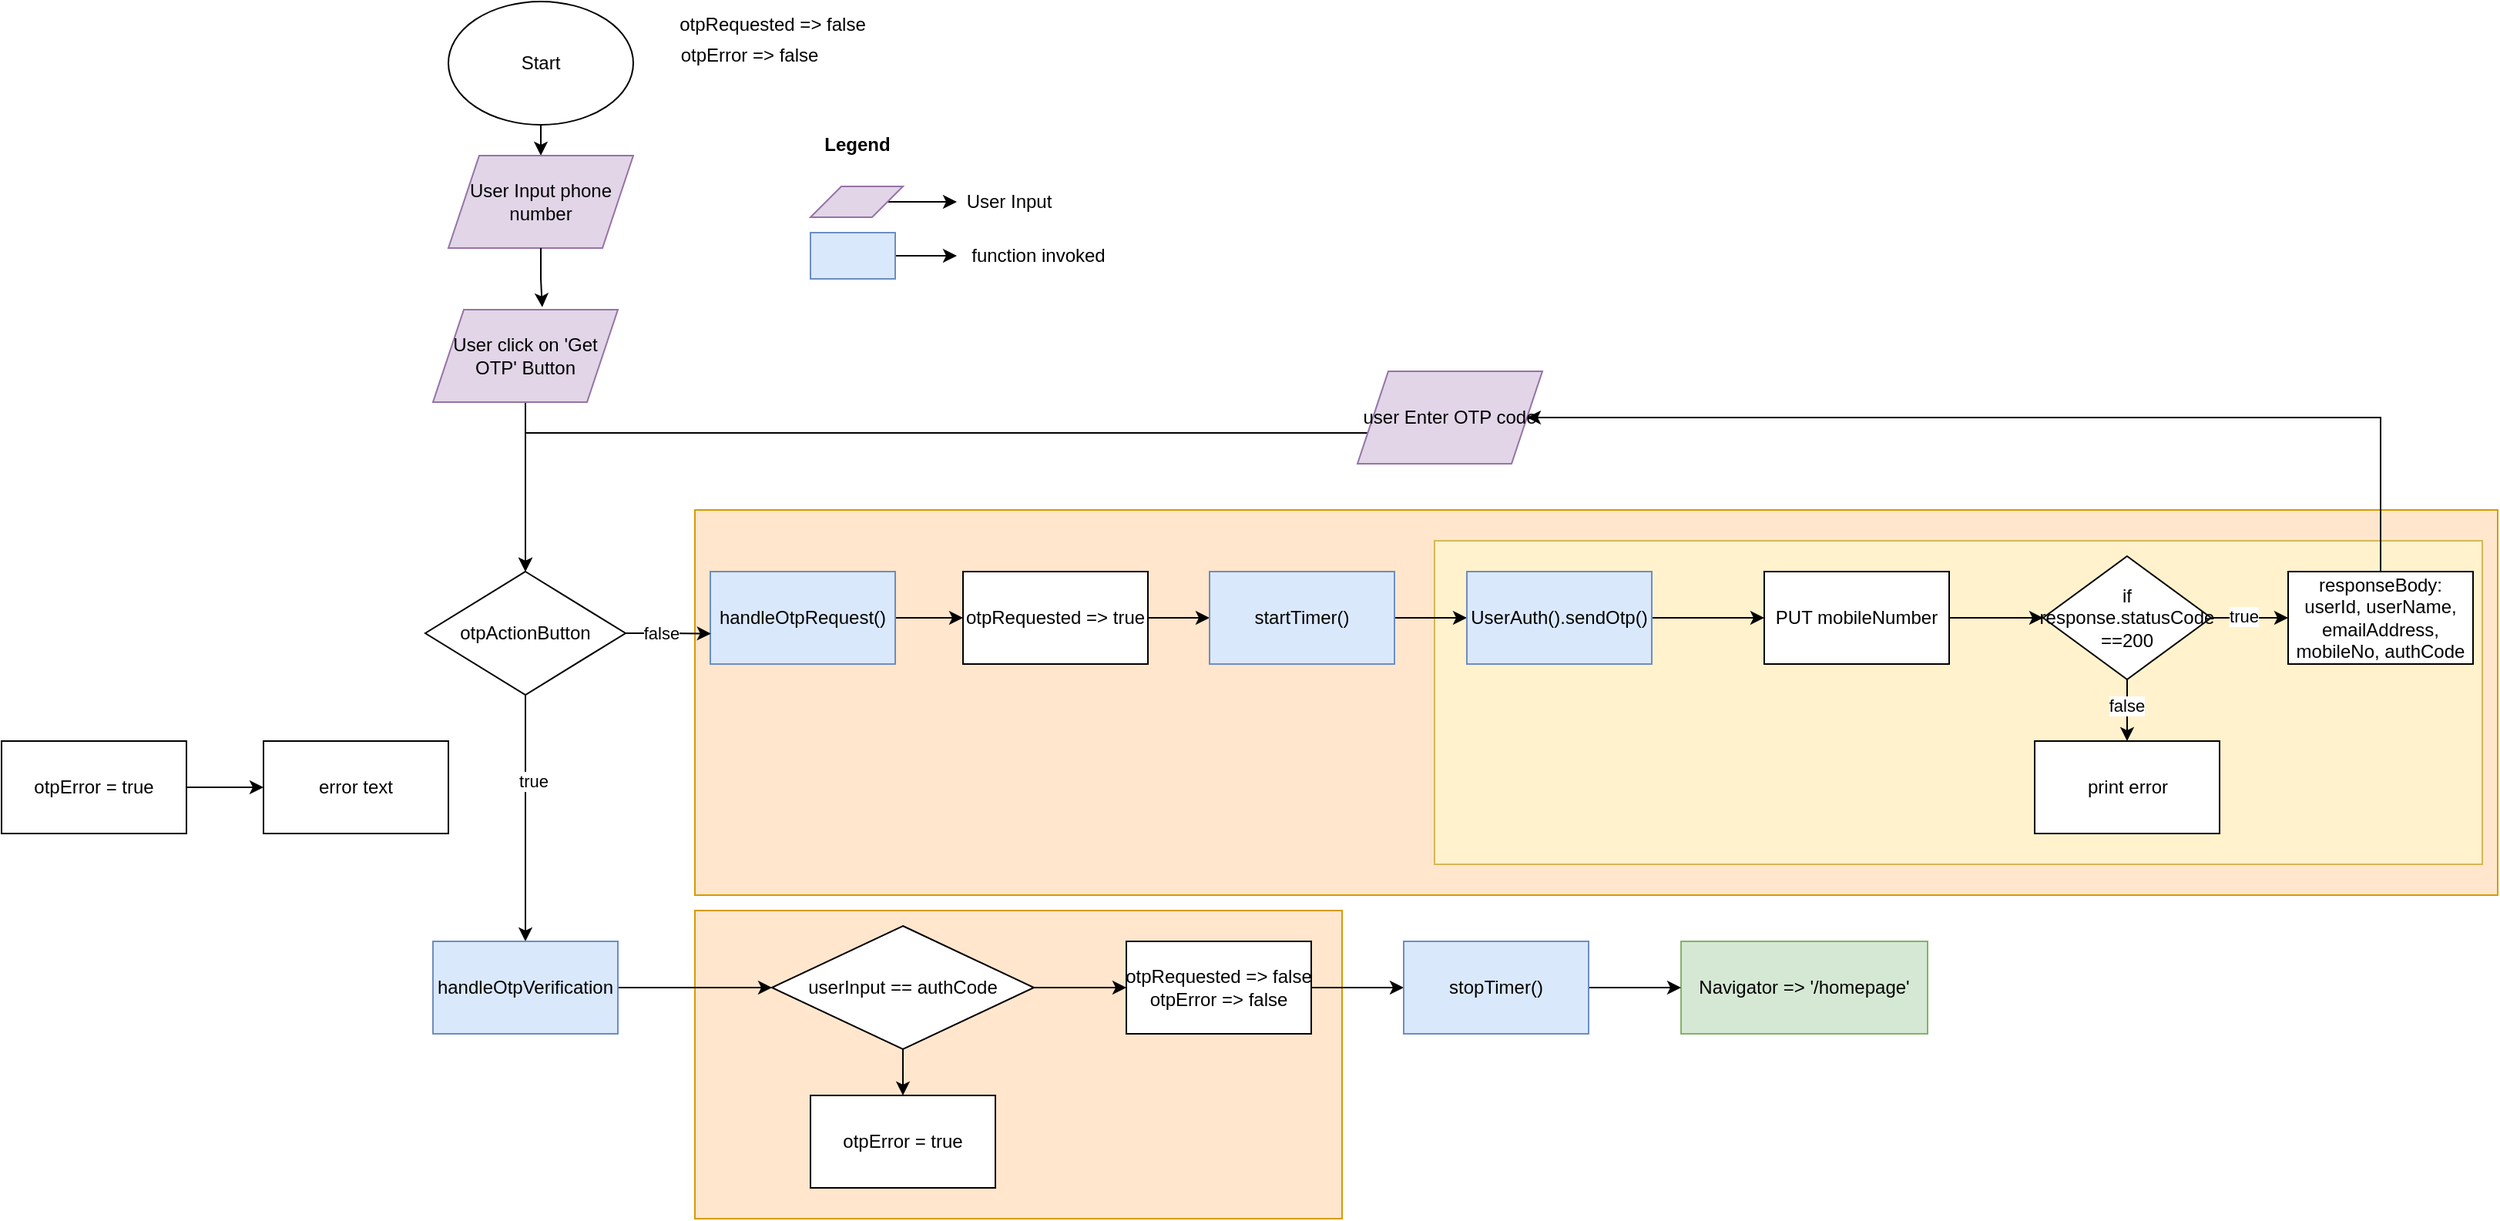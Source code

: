 <mxfile version="24.7.16">
  <diagram id="C5RBs43oDa-KdzZeNtuy" name="Page-1">
    <mxGraphModel dx="2868" dy="2885" grid="1" gridSize="10" guides="1" tooltips="1" connect="1" arrows="1" fold="1" page="1" pageScale="1" pageWidth="1654" pageHeight="1169" math="0" shadow="0">
      <root>
        <mxCell id="WIyWlLk6GJQsqaUBKTNV-0" />
        <mxCell id="WIyWlLk6GJQsqaUBKTNV-1" parent="WIyWlLk6GJQsqaUBKTNV-0" />
        <mxCell id="IA-F71XENbrHcr9AL7dq-66" value="" style="rounded=0;whiteSpace=wrap;html=1;fillColor=#ffe6cc;strokeColor=#d79b00;" parent="WIyWlLk6GJQsqaUBKTNV-1" vertex="1">
          <mxGeometry x="467" y="-460" width="420" height="200" as="geometry" />
        </mxCell>
        <mxCell id="IA-F71XENbrHcr9AL7dq-64" value="" style="rounded=0;whiteSpace=wrap;html=1;fillColor=#ffe6cc;strokeColor=#d79b00;" parent="WIyWlLk6GJQsqaUBKTNV-1" vertex="1">
          <mxGeometry x="467" y="-720" width="1170" height="250" as="geometry" />
        </mxCell>
        <mxCell id="IA-F71XENbrHcr9AL7dq-65" value="" style="rounded=0;whiteSpace=wrap;html=1;fillColor=#fff2cc;strokeColor=#d6b656;" parent="WIyWlLk6GJQsqaUBKTNV-1" vertex="1">
          <mxGeometry x="947" y="-700" width="680" height="210" as="geometry" />
        </mxCell>
        <mxCell id="IA-F71XENbrHcr9AL7dq-0" value="Start" style="ellipse;whiteSpace=wrap;html=1;" parent="WIyWlLk6GJQsqaUBKTNV-1" vertex="1">
          <mxGeometry x="307" y="-1050" width="120" height="80" as="geometry" />
        </mxCell>
        <mxCell id="IA-F71XENbrHcr9AL7dq-58" style="edgeStyle=orthogonalEdgeStyle;rounded=0;orthogonalLoop=1;jettySize=auto;html=1;entryX=0.5;entryY=0;entryDx=0;entryDy=0;exitX=0.5;exitY=1;exitDx=0;exitDy=0;" parent="WIyWlLk6GJQsqaUBKTNV-1" source="IA-F71XENbrHcr9AL7dq-0" target="IA-F71XENbrHcr9AL7dq-2" edge="1">
          <mxGeometry relative="1" as="geometry">
            <mxPoint x="367" y="-870.0" as="sourcePoint" />
          </mxGeometry>
        </mxCell>
        <mxCell id="IA-F71XENbrHcr9AL7dq-2" value="User Input phone number" style="shape=parallelogram;perimeter=parallelogramPerimeter;whiteSpace=wrap;html=1;fixedSize=1;fillColor=#e1d5e7;strokeColor=#9673a6;" parent="WIyWlLk6GJQsqaUBKTNV-1" vertex="1">
          <mxGeometry x="307" y="-950" width="120" height="60" as="geometry" />
        </mxCell>
        <mxCell id="IA-F71XENbrHcr9AL7dq-32" style="edgeStyle=orthogonalEdgeStyle;rounded=0;orthogonalLoop=1;jettySize=auto;html=1;entryX=0.5;entryY=0;entryDx=0;entryDy=0;" parent="WIyWlLk6GJQsqaUBKTNV-1" source="IA-F71XENbrHcr9AL7dq-3" target="IA-F71XENbrHcr9AL7dq-24" edge="1">
          <mxGeometry relative="1" as="geometry" />
        </mxCell>
        <mxCell id="IA-F71XENbrHcr9AL7dq-3" value="User click on &#39;Get OTP&#39; Button" style="shape=parallelogram;perimeter=parallelogramPerimeter;whiteSpace=wrap;html=1;fixedSize=1;fillColor=#e1d5e7;strokeColor=#9673a6;" parent="WIyWlLk6GJQsqaUBKTNV-1" vertex="1">
          <mxGeometry x="297" y="-850" width="120" height="60" as="geometry" />
        </mxCell>
        <mxCell id="IA-F71XENbrHcr9AL7dq-10" value="otpRequested =&amp;gt; false" style="text;html=1;align=center;verticalAlign=middle;resizable=0;points=[];autosize=1;strokeColor=none;fillColor=none;" parent="WIyWlLk6GJQsqaUBKTNV-1" vertex="1">
          <mxGeometry x="447" y="-1050" width="140" height="30" as="geometry" />
        </mxCell>
        <mxCell id="IA-F71XENbrHcr9AL7dq-11" value="otpError =&amp;gt; false" style="text;html=1;align=center;verticalAlign=middle;resizable=0;points=[];autosize=1;strokeColor=none;fillColor=none;" parent="WIyWlLk6GJQsqaUBKTNV-1" vertex="1">
          <mxGeometry x="447" y="-1030" width="110" height="30" as="geometry" />
        </mxCell>
        <mxCell id="IA-F71XENbrHcr9AL7dq-34" style="edgeStyle=orthogonalEdgeStyle;rounded=0;orthogonalLoop=1;jettySize=auto;html=1;entryX=0;entryY=0.5;entryDx=0;entryDy=0;" parent="WIyWlLk6GJQsqaUBKTNV-1" source="IA-F71XENbrHcr9AL7dq-12" target="IA-F71XENbrHcr9AL7dq-15" edge="1">
          <mxGeometry relative="1" as="geometry" />
        </mxCell>
        <mxCell id="IA-F71XENbrHcr9AL7dq-12" value="handleOtpRequest()" style="rounded=0;whiteSpace=wrap;html=1;fillColor=#dae8fc;strokeColor=#6c8ebf;" parent="WIyWlLk6GJQsqaUBKTNV-1" vertex="1">
          <mxGeometry x="477" y="-680" width="120" height="60" as="geometry" />
        </mxCell>
        <mxCell id="IA-F71XENbrHcr9AL7dq-49" style="edgeStyle=orthogonalEdgeStyle;rounded=0;orthogonalLoop=1;jettySize=auto;html=1;entryX=0;entryY=0.5;entryDx=0;entryDy=0;" parent="WIyWlLk6GJQsqaUBKTNV-1" source="IA-F71XENbrHcr9AL7dq-15" target="IA-F71XENbrHcr9AL7dq-16" edge="1">
          <mxGeometry relative="1" as="geometry" />
        </mxCell>
        <mxCell id="IA-F71XENbrHcr9AL7dq-15" value="&lt;span style=&quot;text-wrap: nowrap;&quot;&gt;otpRequested =&amp;gt; true&lt;/span&gt;" style="rounded=0;whiteSpace=wrap;html=1;" parent="WIyWlLk6GJQsqaUBKTNV-1" vertex="1">
          <mxGeometry x="641" y="-680" width="120" height="60" as="geometry" />
        </mxCell>
        <mxCell id="IA-F71XENbrHcr9AL7dq-50" style="edgeStyle=orthogonalEdgeStyle;rounded=0;orthogonalLoop=1;jettySize=auto;html=1;entryX=0;entryY=0.5;entryDx=0;entryDy=0;" parent="WIyWlLk6GJQsqaUBKTNV-1" source="IA-F71XENbrHcr9AL7dq-16" target="IA-F71XENbrHcr9AL7dq-17" edge="1">
          <mxGeometry relative="1" as="geometry" />
        </mxCell>
        <mxCell id="IA-F71XENbrHcr9AL7dq-16" value="&lt;span style=&quot;text-wrap: nowrap;&quot;&gt;startTimer()&lt;/span&gt;" style="rounded=0;whiteSpace=wrap;html=1;fillColor=#dae8fc;strokeColor=#6c8ebf;" parent="WIyWlLk6GJQsqaUBKTNV-1" vertex="1">
          <mxGeometry x="801" y="-680" width="120" height="60" as="geometry" />
        </mxCell>
        <mxCell id="IA-F71XENbrHcr9AL7dq-51" style="edgeStyle=orthogonalEdgeStyle;rounded=0;orthogonalLoop=1;jettySize=auto;html=1;entryX=0;entryY=0.5;entryDx=0;entryDy=0;" parent="WIyWlLk6GJQsqaUBKTNV-1" source="IA-F71XENbrHcr9AL7dq-17" target="IA-F71XENbrHcr9AL7dq-18" edge="1">
          <mxGeometry relative="1" as="geometry" />
        </mxCell>
        <mxCell id="IA-F71XENbrHcr9AL7dq-17" value="&lt;span style=&quot;text-wrap: nowrap;&quot;&gt;UserAuth().sendOtp()&lt;/span&gt;" style="rounded=0;whiteSpace=wrap;html=1;fillColor=#dae8fc;strokeColor=#6c8ebf;" parent="WIyWlLk6GJQsqaUBKTNV-1" vertex="1">
          <mxGeometry x="968" y="-680" width="120" height="60" as="geometry" />
        </mxCell>
        <mxCell id="IA-F71XENbrHcr9AL7dq-52" style="edgeStyle=orthogonalEdgeStyle;rounded=0;orthogonalLoop=1;jettySize=auto;html=1;entryX=0;entryY=0.5;entryDx=0;entryDy=0;" parent="WIyWlLk6GJQsqaUBKTNV-1" source="IA-F71XENbrHcr9AL7dq-18" target="IA-F71XENbrHcr9AL7dq-20" edge="1">
          <mxGeometry relative="1" as="geometry" />
        </mxCell>
        <mxCell id="IA-F71XENbrHcr9AL7dq-18" value="&lt;span style=&quot;text-wrap: nowrap;&quot;&gt;PUT mobileNumber&lt;/span&gt;" style="rounded=0;whiteSpace=wrap;html=1;" parent="WIyWlLk6GJQsqaUBKTNV-1" vertex="1">
          <mxGeometry x="1161" y="-680" width="120" height="60" as="geometry" />
        </mxCell>
        <mxCell id="IA-F71XENbrHcr9AL7dq-36" style="edgeStyle=orthogonalEdgeStyle;rounded=0;orthogonalLoop=1;jettySize=auto;html=1;entryX=1;entryY=0.5;entryDx=0;entryDy=0;" parent="WIyWlLk6GJQsqaUBKTNV-1" source="IA-F71XENbrHcr9AL7dq-19" target="IA-F71XENbrHcr9AL7dq-35" edge="1">
          <mxGeometry relative="1" as="geometry">
            <Array as="points">
              <mxPoint x="1561" y="-780" />
            </Array>
          </mxGeometry>
        </mxCell>
        <mxCell id="IA-F71XENbrHcr9AL7dq-19" value="responseBody:&lt;div&gt;userId, userName, emailAddress, mobileNo, authCode&lt;/div&gt;" style="rounded=0;whiteSpace=wrap;html=1;" parent="WIyWlLk6GJQsqaUBKTNV-1" vertex="1">
          <mxGeometry x="1501" y="-680" width="120" height="60" as="geometry" />
        </mxCell>
        <mxCell id="IA-F71XENbrHcr9AL7dq-53" style="edgeStyle=orthogonalEdgeStyle;rounded=0;orthogonalLoop=1;jettySize=auto;html=1;entryX=0.5;entryY=0;entryDx=0;entryDy=0;" parent="WIyWlLk6GJQsqaUBKTNV-1" source="IA-F71XENbrHcr9AL7dq-20" target="IA-F71XENbrHcr9AL7dq-21" edge="1">
          <mxGeometry relative="1" as="geometry" />
        </mxCell>
        <mxCell id="Xxi4vq07GPoP2uCcMhoq-1" value="false" style="edgeLabel;html=1;align=center;verticalAlign=middle;resizable=0;points=[];" parent="IA-F71XENbrHcr9AL7dq-53" vertex="1" connectable="0">
          <mxGeometry x="-0.165" y="-1" relative="1" as="geometry">
            <mxPoint as="offset" />
          </mxGeometry>
        </mxCell>
        <mxCell id="IA-F71XENbrHcr9AL7dq-55" style="edgeStyle=orthogonalEdgeStyle;rounded=0;orthogonalLoop=1;jettySize=auto;html=1;entryX=0;entryY=0.5;entryDx=0;entryDy=0;" parent="WIyWlLk6GJQsqaUBKTNV-1" source="IA-F71XENbrHcr9AL7dq-20" target="IA-F71XENbrHcr9AL7dq-19" edge="1">
          <mxGeometry relative="1" as="geometry" />
        </mxCell>
        <mxCell id="Xxi4vq07GPoP2uCcMhoq-0" value="true" style="edgeLabel;html=1;align=center;verticalAlign=middle;resizable=0;points=[];" parent="IA-F71XENbrHcr9AL7dq-55" vertex="1" connectable="0">
          <mxGeometry x="-0.169" y="1" relative="1" as="geometry">
            <mxPoint as="offset" />
          </mxGeometry>
        </mxCell>
        <mxCell id="IA-F71XENbrHcr9AL7dq-20" value="if response.statusCode ==200" style="rhombus;whiteSpace=wrap;html=1;" parent="WIyWlLk6GJQsqaUBKTNV-1" vertex="1">
          <mxGeometry x="1342" y="-690" width="109" height="80" as="geometry" />
        </mxCell>
        <mxCell id="IA-F71XENbrHcr9AL7dq-21" value="print error" style="rounded=0;whiteSpace=wrap;html=1;" parent="WIyWlLk6GJQsqaUBKTNV-1" vertex="1">
          <mxGeometry x="1336.5" y="-570" width="120" height="60" as="geometry" />
        </mxCell>
        <mxCell id="IA-F71XENbrHcr9AL7dq-40" style="edgeStyle=orthogonalEdgeStyle;rounded=0;orthogonalLoop=1;jettySize=auto;html=1;entryX=0.5;entryY=0;entryDx=0;entryDy=0;" parent="WIyWlLk6GJQsqaUBKTNV-1" source="IA-F71XENbrHcr9AL7dq-24" target="IA-F71XENbrHcr9AL7dq-39" edge="1">
          <mxGeometry relative="1" as="geometry" />
        </mxCell>
        <mxCell id="IA-F71XENbrHcr9AL7dq-69" value="true" style="edgeLabel;html=1;align=center;verticalAlign=middle;resizable=0;points=[];" parent="IA-F71XENbrHcr9AL7dq-40" vertex="1" connectable="0">
          <mxGeometry x="-0.308" y="5" relative="1" as="geometry">
            <mxPoint as="offset" />
          </mxGeometry>
        </mxCell>
        <mxCell id="IA-F71XENbrHcr9AL7dq-24" value="otpActionButton" style="rhombus;whiteSpace=wrap;html=1;" parent="WIyWlLk6GJQsqaUBKTNV-1" vertex="1">
          <mxGeometry x="292" y="-680" width="130" height="80" as="geometry" />
        </mxCell>
        <mxCell id="IA-F71XENbrHcr9AL7dq-25" style="edgeStyle=orthogonalEdgeStyle;rounded=0;orthogonalLoop=1;jettySize=auto;html=1;entryX=0.003;entryY=0.671;entryDx=0;entryDy=0;entryPerimeter=0;" parent="WIyWlLk6GJQsqaUBKTNV-1" source="IA-F71XENbrHcr9AL7dq-24" target="IA-F71XENbrHcr9AL7dq-12" edge="1">
          <mxGeometry relative="1" as="geometry" />
        </mxCell>
        <mxCell id="IA-F71XENbrHcr9AL7dq-26" value="false" style="edgeLabel;html=1;align=center;verticalAlign=middle;resizable=0;points=[];" parent="IA-F71XENbrHcr9AL7dq-25" vertex="1" connectable="0">
          <mxGeometry x="-0.167" relative="1" as="geometry">
            <mxPoint as="offset" />
          </mxGeometry>
        </mxCell>
        <mxCell id="IA-F71XENbrHcr9AL7dq-37" style="edgeStyle=orthogonalEdgeStyle;rounded=0;orthogonalLoop=1;jettySize=auto;html=1;entryX=0.5;entryY=0;entryDx=0;entryDy=0;" parent="WIyWlLk6GJQsqaUBKTNV-1" source="IA-F71XENbrHcr9AL7dq-35" target="IA-F71XENbrHcr9AL7dq-24" edge="1">
          <mxGeometry relative="1" as="geometry">
            <Array as="points">
              <mxPoint x="357" y="-770" />
            </Array>
          </mxGeometry>
        </mxCell>
        <mxCell id="IA-F71XENbrHcr9AL7dq-35" value="user Enter OTP code" style="shape=parallelogram;perimeter=parallelogramPerimeter;whiteSpace=wrap;html=1;fixedSize=1;fillColor=#e1d5e7;strokeColor=#9673a6;" parent="WIyWlLk6GJQsqaUBKTNV-1" vertex="1">
          <mxGeometry x="897" y="-810" width="120" height="60" as="geometry" />
        </mxCell>
        <mxCell id="IA-F71XENbrHcr9AL7dq-45" style="edgeStyle=orthogonalEdgeStyle;rounded=0;orthogonalLoop=1;jettySize=auto;html=1;" parent="WIyWlLk6GJQsqaUBKTNV-1" source="IA-F71XENbrHcr9AL7dq-39" target="IA-F71XENbrHcr9AL7dq-41" edge="1">
          <mxGeometry relative="1" as="geometry" />
        </mxCell>
        <mxCell id="IA-F71XENbrHcr9AL7dq-39" value="handleOtpVerification" style="rounded=0;whiteSpace=wrap;html=1;fillColor=#dae8fc;strokeColor=#6c8ebf;" parent="WIyWlLk6GJQsqaUBKTNV-1" vertex="1">
          <mxGeometry x="297" y="-440" width="120" height="60" as="geometry" />
        </mxCell>
        <mxCell id="IA-F71XENbrHcr9AL7dq-46" style="edgeStyle=orthogonalEdgeStyle;rounded=0;orthogonalLoop=1;jettySize=auto;html=1;" parent="WIyWlLk6GJQsqaUBKTNV-1" source="IA-F71XENbrHcr9AL7dq-41" target="IA-F71XENbrHcr9AL7dq-42" edge="1">
          <mxGeometry relative="1" as="geometry" />
        </mxCell>
        <mxCell id="IA-F71XENbrHcr9AL7dq-48" style="edgeStyle=orthogonalEdgeStyle;rounded=0;orthogonalLoop=1;jettySize=auto;html=1;entryX=0.5;entryY=0;entryDx=0;entryDy=0;" parent="WIyWlLk6GJQsqaUBKTNV-1" source="IA-F71XENbrHcr9AL7dq-41" target="IA-F71XENbrHcr9AL7dq-44" edge="1">
          <mxGeometry relative="1" as="geometry" />
        </mxCell>
        <mxCell id="IA-F71XENbrHcr9AL7dq-41" value="userInput == authCode" style="rhombus;whiteSpace=wrap;html=1;" parent="WIyWlLk6GJQsqaUBKTNV-1" vertex="1">
          <mxGeometry x="517" y="-450" width="170" height="80" as="geometry" />
        </mxCell>
        <mxCell id="IA-F71XENbrHcr9AL7dq-68" style="edgeStyle=orthogonalEdgeStyle;rounded=0;orthogonalLoop=1;jettySize=auto;html=1;entryX=0;entryY=0.5;entryDx=0;entryDy=0;" parent="WIyWlLk6GJQsqaUBKTNV-1" source="IA-F71XENbrHcr9AL7dq-42" target="Xxi4vq07GPoP2uCcMhoq-4" edge="1">
          <mxGeometry relative="1" as="geometry" />
        </mxCell>
        <mxCell id="IA-F71XENbrHcr9AL7dq-42" value="&lt;span style=&quot;text-wrap: nowrap;&quot;&gt;otpRequested =&amp;gt; false&lt;/span&gt;&lt;div&gt;&lt;span style=&quot;text-wrap: nowrap;&quot;&gt;otpError =&amp;gt; false&lt;/span&gt;&lt;span style=&quot;text-wrap: nowrap;&quot;&gt;&lt;br&gt;&lt;/span&gt;&lt;/div&gt;" style="rounded=0;whiteSpace=wrap;html=1;" parent="WIyWlLk6GJQsqaUBKTNV-1" vertex="1">
          <mxGeometry x="747" y="-440" width="120" height="60" as="geometry" />
        </mxCell>
        <mxCell id="IA-F71XENbrHcr9AL7dq-43" value="&lt;span style=&quot;text-wrap: nowrap;&quot;&gt;Navigator =&amp;gt; &#39;/homepage&#39;&lt;/span&gt;" style="rounded=0;whiteSpace=wrap;html=1;fillColor=#d5e8d4;strokeColor=#82b366;" parent="WIyWlLk6GJQsqaUBKTNV-1" vertex="1">
          <mxGeometry x="1107" y="-440" width="160" height="60" as="geometry" />
        </mxCell>
        <mxCell id="IA-F71XENbrHcr9AL7dq-44" value="&lt;span style=&quot;text-wrap: nowrap;&quot;&gt;otpError = true&lt;/span&gt;" style="rounded=0;whiteSpace=wrap;html=1;" parent="WIyWlLk6GJQsqaUBKTNV-1" vertex="1">
          <mxGeometry x="542" y="-340" width="120" height="60" as="geometry" />
        </mxCell>
        <mxCell id="IA-F71XENbrHcr9AL7dq-59" style="edgeStyle=orthogonalEdgeStyle;rounded=0;orthogonalLoop=1;jettySize=auto;html=1;entryX=0.591;entryY=-0.028;entryDx=0;entryDy=0;entryPerimeter=0;" parent="WIyWlLk6GJQsqaUBKTNV-1" source="IA-F71XENbrHcr9AL7dq-2" target="IA-F71XENbrHcr9AL7dq-3" edge="1">
          <mxGeometry relative="1" as="geometry" />
        </mxCell>
        <mxCell id="IA-F71XENbrHcr9AL7dq-63" style="edgeStyle=orthogonalEdgeStyle;rounded=0;orthogonalLoop=1;jettySize=auto;html=1;entryX=0;entryY=0.5;entryDx=0;entryDy=0;" parent="WIyWlLk6GJQsqaUBKTNV-1" source="IA-F71XENbrHcr9AL7dq-60" target="IA-F71XENbrHcr9AL7dq-62" edge="1">
          <mxGeometry relative="1" as="geometry" />
        </mxCell>
        <mxCell id="IA-F71XENbrHcr9AL7dq-60" value="&lt;span style=&quot;text-wrap: nowrap;&quot;&gt;otpError = true&lt;/span&gt;" style="rounded=0;whiteSpace=wrap;html=1;" parent="WIyWlLk6GJQsqaUBKTNV-1" vertex="1">
          <mxGeometry x="17" y="-570" width="120" height="60" as="geometry" />
        </mxCell>
        <mxCell id="IA-F71XENbrHcr9AL7dq-62" value="error text" style="rounded=0;whiteSpace=wrap;html=1;" parent="WIyWlLk6GJQsqaUBKTNV-1" vertex="1">
          <mxGeometry x="187" y="-570" width="120" height="60" as="geometry" />
        </mxCell>
        <mxCell id="Xxi4vq07GPoP2uCcMhoq-5" style="edgeStyle=orthogonalEdgeStyle;rounded=0;orthogonalLoop=1;jettySize=auto;html=1;entryX=0;entryY=0.5;entryDx=0;entryDy=0;" parent="WIyWlLk6GJQsqaUBKTNV-1" source="Xxi4vq07GPoP2uCcMhoq-4" target="IA-F71XENbrHcr9AL7dq-43" edge="1">
          <mxGeometry relative="1" as="geometry" />
        </mxCell>
        <mxCell id="Xxi4vq07GPoP2uCcMhoq-4" value="&lt;span style=&quot;text-wrap: nowrap;&quot;&gt;stopTimer()&lt;/span&gt;" style="rounded=0;whiteSpace=wrap;html=1;fillColor=#dae8fc;strokeColor=#6c8ebf;" parent="WIyWlLk6GJQsqaUBKTNV-1" vertex="1">
          <mxGeometry x="927" y="-440" width="120" height="60" as="geometry" />
        </mxCell>
        <mxCell id="Xxi4vq07GPoP2uCcMhoq-7" style="edgeStyle=orthogonalEdgeStyle;rounded=0;orthogonalLoop=1;jettySize=auto;html=1;" parent="WIyWlLk6GJQsqaUBKTNV-1" source="Xxi4vq07GPoP2uCcMhoq-6" edge="1">
          <mxGeometry relative="1" as="geometry">
            <mxPoint x="637" y="-920" as="targetPoint" />
          </mxGeometry>
        </mxCell>
        <mxCell id="Xxi4vq07GPoP2uCcMhoq-6" value="" style="shape=parallelogram;perimeter=parallelogramPerimeter;whiteSpace=wrap;html=1;fixedSize=1;fillColor=#e1d5e7;strokeColor=#9673a6;" parent="WIyWlLk6GJQsqaUBKTNV-1" vertex="1">
          <mxGeometry x="542" y="-930" width="60" height="20" as="geometry" />
        </mxCell>
        <mxCell id="Xxi4vq07GPoP2uCcMhoq-9" value="User Input" style="text;html=1;align=center;verticalAlign=middle;whiteSpace=wrap;rounded=0;" parent="WIyWlLk6GJQsqaUBKTNV-1" vertex="1">
          <mxGeometry x="641" y="-935" width="60" height="30" as="geometry" />
        </mxCell>
        <mxCell id="Xxi4vq07GPoP2uCcMhoq-12" style="edgeStyle=orthogonalEdgeStyle;rounded=0;orthogonalLoop=1;jettySize=auto;html=1;" parent="WIyWlLk6GJQsqaUBKTNV-1" source="Xxi4vq07GPoP2uCcMhoq-11" edge="1">
          <mxGeometry relative="1" as="geometry">
            <mxPoint x="637" y="-885" as="targetPoint" />
          </mxGeometry>
        </mxCell>
        <mxCell id="Xxi4vq07GPoP2uCcMhoq-11" value="" style="rounded=0;whiteSpace=wrap;html=1;fillColor=#dae8fc;strokeColor=#6c8ebf;" parent="WIyWlLk6GJQsqaUBKTNV-1" vertex="1">
          <mxGeometry x="542" y="-900" width="55" height="30" as="geometry" />
        </mxCell>
        <mxCell id="Xxi4vq07GPoP2uCcMhoq-13" value="function invoked" style="text;html=1;align=center;verticalAlign=middle;whiteSpace=wrap;rounded=0;" parent="WIyWlLk6GJQsqaUBKTNV-1" vertex="1">
          <mxGeometry x="637" y="-900" width="106" height="30" as="geometry" />
        </mxCell>
        <mxCell id="Xxi4vq07GPoP2uCcMhoq-14" value="Legend" style="text;align=center;fontStyle=1;verticalAlign=middle;spacingLeft=3;spacingRight=3;strokeColor=none;rotatable=0;points=[[0,0.5],[1,0.5]];portConstraint=eastwest;html=1;" parent="WIyWlLk6GJQsqaUBKTNV-1" vertex="1">
          <mxGeometry x="532" y="-970" width="80" height="26" as="geometry" />
        </mxCell>
      </root>
    </mxGraphModel>
  </diagram>
</mxfile>
